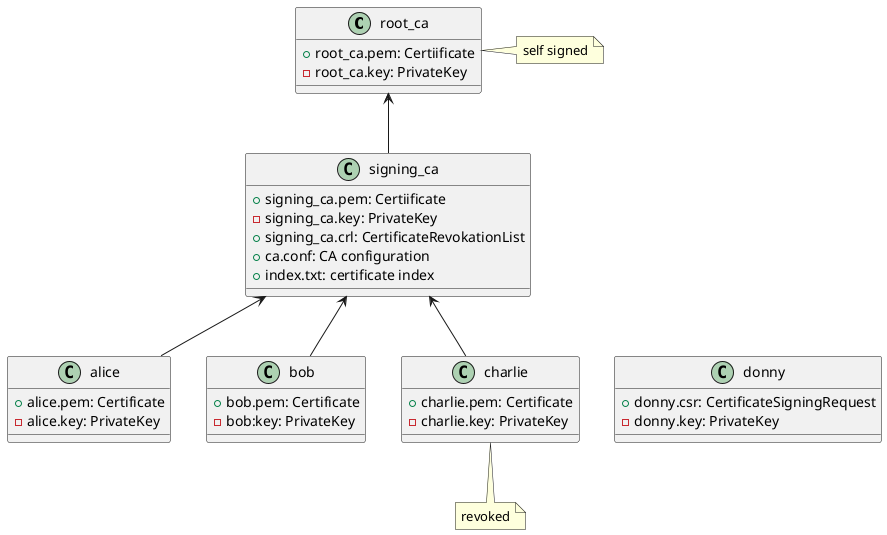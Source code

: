 @startuml

class root_ca {
    +root_ca.pem: Certiificate
    -root_ca.key: PrivateKey
}

class signing_ca {
    +signing_ca.pem: Certiificate
    -signing_ca.key: PrivateKey
    +signing_ca.crl: CertificateRevokationList
    +ca.conf: CA configuration
    +index.txt: certificate index
}

class alice {
    +alice.pem: Certificate
    -alice.key: PrivateKey
}

class bob {
    +bob.pem: Certificate
    -bob:key: PrivateKey
}

class charlie {
    +charlie.pem: Certificate
    -charlie.key: PrivateKey
}

class donny {
    +donny.csr: CertificateSigningRequest
    -donny.key: PrivateKey
}

root_ca <-- signing_ca
signing_ca <-- alice
signing_ca <-- bob
signing_ca <-- charlie
signing_ca <--[hidden] donny

note right of root_ca: self signed
note bottom of charlie: revoked

@enduml